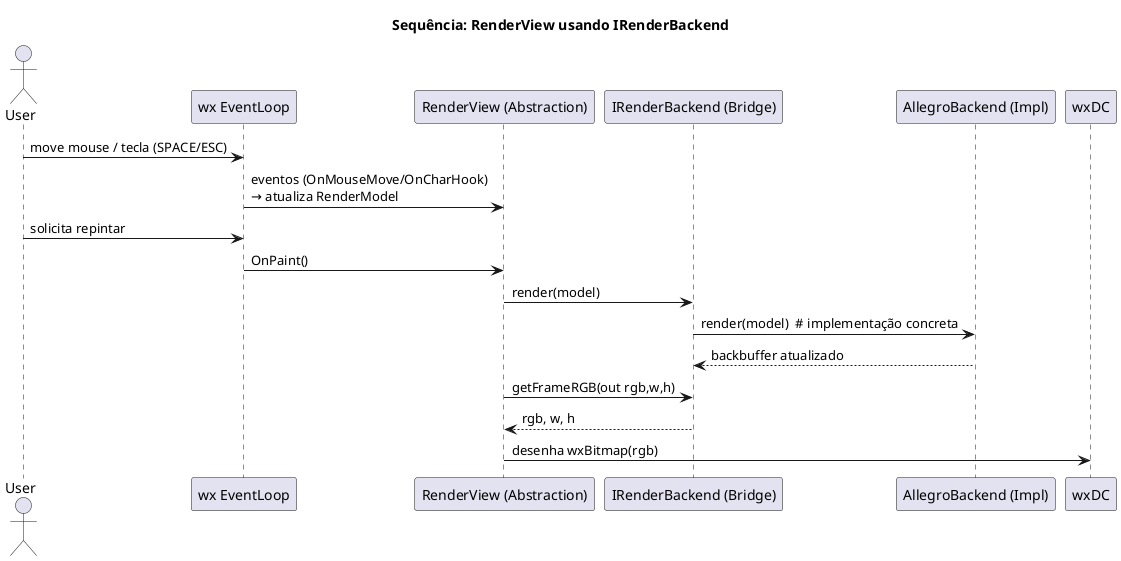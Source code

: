 @startuml
title Sequência: RenderView usando IRenderBackend

actor User
participant "wx EventLoop" as WX
participant "RenderView (Abstraction)" as RV
participant "IRenderBackend (Bridge)" as IB
participant "AllegroBackend (Impl)" as AB
participant "wxDC" as DC

User -> WX : move mouse / tecla (SPACE/ESC)
WX -> RV : eventos (OnMouseMove/OnCharHook)\n→ atualiza RenderModel
User -> WX : solicita repintar
WX -> RV : OnPaint()
RV -> IB : render(model)
IB -> AB : render(model)  # implementação concreta
AB --> IB : backbuffer atualizado
RV -> IB : getFrameRGB(out rgb,w,h)
IB --> RV : rgb, w, h
RV -> DC : desenha wxBitmap(rgb)
@enduml

